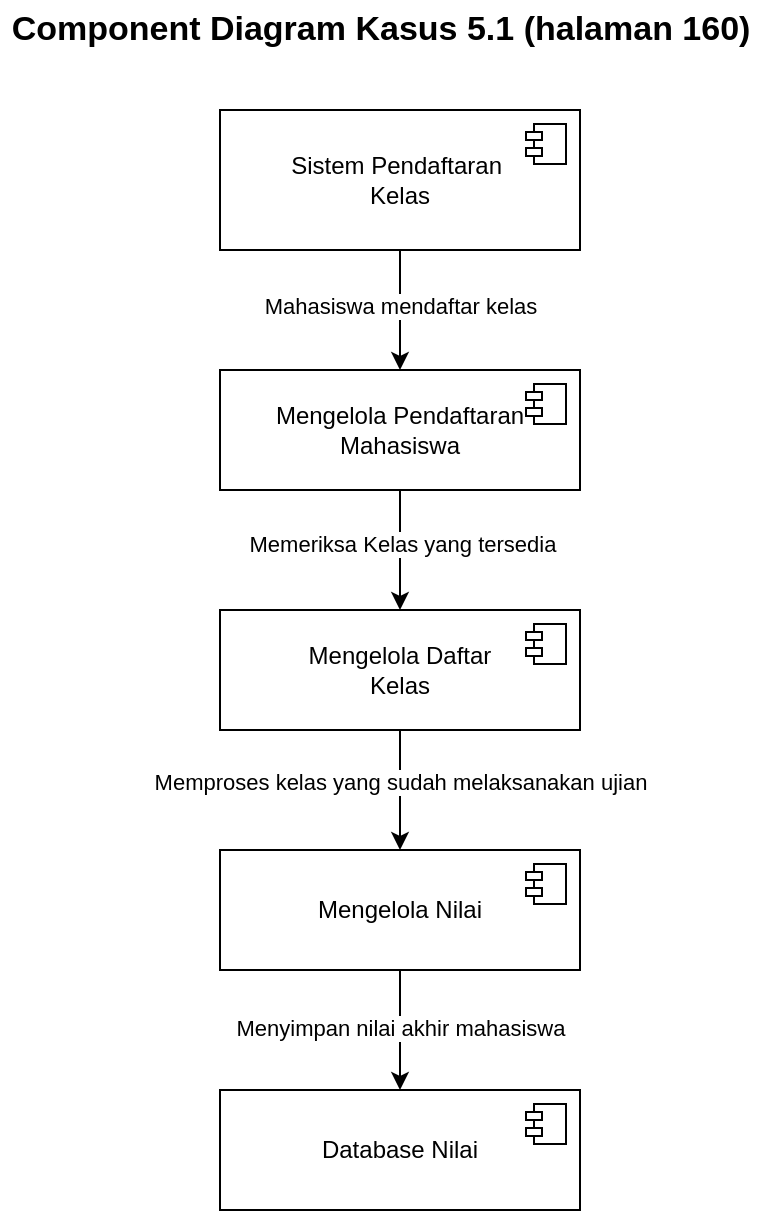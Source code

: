 <mxfile version="24.7.17">
  <diagram name="Page-1" id="0bCPitz_JlMa1Hymxe_T">
    <mxGraphModel grid="1" page="1" gridSize="10" guides="1" tooltips="1" connect="1" arrows="1" fold="1" pageScale="1" pageWidth="850" pageHeight="1100" math="0" shadow="0">
      <root>
        <mxCell id="0" />
        <mxCell id="1" parent="0" />
        <mxCell id="uCcJAM2luQ4EJesOnT1I-7" style="edgeStyle=orthogonalEdgeStyle;rounded=0;orthogonalLoop=1;jettySize=auto;html=1;exitX=0.5;exitY=1;exitDx=0;exitDy=0;entryX=0.5;entryY=0;entryDx=0;entryDy=0;" edge="1" parent="1" source="uCcJAM2luQ4EJesOnT1I-1" target="uCcJAM2luQ4EJesOnT1I-3">
          <mxGeometry relative="1" as="geometry" />
        </mxCell>
        <mxCell id="uCcJAM2luQ4EJesOnT1I-8" value="Mahasiswa mendaftar kelas" style="edgeLabel;html=1;align=center;verticalAlign=middle;resizable=0;points=[];" connectable="0" vertex="1" parent="uCcJAM2luQ4EJesOnT1I-7">
          <mxGeometry x="-0.078" relative="1" as="geometry">
            <mxPoint as="offset" />
          </mxGeometry>
        </mxCell>
        <mxCell id="uCcJAM2luQ4EJesOnT1I-1" value="Sistem Pendaftaran&amp;nbsp;&lt;div&gt;Kelas&lt;/div&gt;" style="html=1;dropTarget=0;whiteSpace=wrap;" vertex="1" parent="1">
          <mxGeometry x="320" y="80" width="180" height="70" as="geometry" />
        </mxCell>
        <mxCell id="uCcJAM2luQ4EJesOnT1I-2" value="" style="shape=module;jettyWidth=8;jettyHeight=4;" vertex="1" parent="uCcJAM2luQ4EJesOnT1I-1">
          <mxGeometry x="1" width="20" height="20" relative="1" as="geometry">
            <mxPoint x="-27" y="7" as="offset" />
          </mxGeometry>
        </mxCell>
        <mxCell id="uCcJAM2luQ4EJesOnT1I-9" style="edgeStyle=orthogonalEdgeStyle;rounded=0;orthogonalLoop=1;jettySize=auto;html=1;exitX=0.5;exitY=1;exitDx=0;exitDy=0;entryX=0.5;entryY=0;entryDx=0;entryDy=0;" edge="1" parent="1" source="uCcJAM2luQ4EJesOnT1I-3" target="uCcJAM2luQ4EJesOnT1I-5">
          <mxGeometry relative="1" as="geometry" />
        </mxCell>
        <mxCell id="uCcJAM2luQ4EJesOnT1I-10" value="Memeriksa Kelas yang tersedia" style="edgeLabel;html=1;align=center;verticalAlign=middle;resizable=0;points=[];" connectable="0" vertex="1" parent="uCcJAM2luQ4EJesOnT1I-9">
          <mxGeometry x="-0.1" y="1" relative="1" as="geometry">
            <mxPoint as="offset" />
          </mxGeometry>
        </mxCell>
        <mxCell id="uCcJAM2luQ4EJesOnT1I-3" value="Mengelola Pendaftaran&lt;div&gt;Mahasiswa&lt;/div&gt;" style="html=1;dropTarget=0;whiteSpace=wrap;" vertex="1" parent="1">
          <mxGeometry x="320" y="210" width="180" height="60" as="geometry" />
        </mxCell>
        <mxCell id="uCcJAM2luQ4EJesOnT1I-4" value="" style="shape=module;jettyWidth=8;jettyHeight=4;" vertex="1" parent="uCcJAM2luQ4EJesOnT1I-3">
          <mxGeometry x="1" width="20" height="20" relative="1" as="geometry">
            <mxPoint x="-27" y="7" as="offset" />
          </mxGeometry>
        </mxCell>
        <mxCell id="uCcJAM2luQ4EJesOnT1I-15" style="edgeStyle=orthogonalEdgeStyle;rounded=0;orthogonalLoop=1;jettySize=auto;html=1;exitX=0.5;exitY=1;exitDx=0;exitDy=0;" edge="1" parent="1" source="uCcJAM2luQ4EJesOnT1I-5" target="uCcJAM2luQ4EJesOnT1I-13">
          <mxGeometry relative="1" as="geometry" />
        </mxCell>
        <mxCell id="uCcJAM2luQ4EJesOnT1I-16" value="Memproses kelas yang sudah melaksanakan ujian" style="edgeLabel;html=1;align=center;verticalAlign=middle;resizable=0;points=[];" connectable="0" vertex="1" parent="uCcJAM2luQ4EJesOnT1I-15">
          <mxGeometry x="-0.133" relative="1" as="geometry">
            <mxPoint as="offset" />
          </mxGeometry>
        </mxCell>
        <mxCell id="uCcJAM2luQ4EJesOnT1I-5" value="Mengelola Daftar&lt;div&gt;Kelas&lt;/div&gt;" style="html=1;dropTarget=0;whiteSpace=wrap;" vertex="1" parent="1">
          <mxGeometry x="320" y="330" width="180" height="60" as="geometry" />
        </mxCell>
        <mxCell id="uCcJAM2luQ4EJesOnT1I-6" value="" style="shape=module;jettyWidth=8;jettyHeight=4;" vertex="1" parent="uCcJAM2luQ4EJesOnT1I-5">
          <mxGeometry x="1" width="20" height="20" relative="1" as="geometry">
            <mxPoint x="-27" y="7" as="offset" />
          </mxGeometry>
        </mxCell>
        <mxCell id="uCcJAM2luQ4EJesOnT1I-19" style="edgeStyle=orthogonalEdgeStyle;rounded=0;orthogonalLoop=1;jettySize=auto;html=1;exitX=0.5;exitY=1;exitDx=0;exitDy=0;entryX=0.5;entryY=0;entryDx=0;entryDy=0;" edge="1" parent="1" source="uCcJAM2luQ4EJesOnT1I-13" target="uCcJAM2luQ4EJesOnT1I-17">
          <mxGeometry relative="1" as="geometry" />
        </mxCell>
        <mxCell id="uCcJAM2luQ4EJesOnT1I-20" value="Menyimpan nilai akhir mahasiswa" style="edgeLabel;html=1;align=center;verticalAlign=middle;resizable=0;points=[];" connectable="0" vertex="1" parent="uCcJAM2luQ4EJesOnT1I-19">
          <mxGeometry x="-0.044" relative="1" as="geometry">
            <mxPoint as="offset" />
          </mxGeometry>
        </mxCell>
        <mxCell id="uCcJAM2luQ4EJesOnT1I-13" value="Mengelola Nilai" style="html=1;dropTarget=0;whiteSpace=wrap;" vertex="1" parent="1">
          <mxGeometry x="320" y="450" width="180" height="60" as="geometry" />
        </mxCell>
        <mxCell id="uCcJAM2luQ4EJesOnT1I-14" value="" style="shape=module;jettyWidth=8;jettyHeight=4;" vertex="1" parent="uCcJAM2luQ4EJesOnT1I-13">
          <mxGeometry x="1" width="20" height="20" relative="1" as="geometry">
            <mxPoint x="-27" y="7" as="offset" />
          </mxGeometry>
        </mxCell>
        <mxCell id="uCcJAM2luQ4EJesOnT1I-17" value="Database Nilai" style="html=1;dropTarget=0;whiteSpace=wrap;" vertex="1" parent="1">
          <mxGeometry x="320" y="570" width="180" height="60" as="geometry" />
        </mxCell>
        <mxCell id="uCcJAM2luQ4EJesOnT1I-18" value="" style="shape=module;jettyWidth=8;jettyHeight=4;" vertex="1" parent="uCcJAM2luQ4EJesOnT1I-17">
          <mxGeometry x="1" width="20" height="20" relative="1" as="geometry">
            <mxPoint x="-27" y="7" as="offset" />
          </mxGeometry>
        </mxCell>
        <mxCell id="uCcJAM2luQ4EJesOnT1I-22" value="Component Diagram Kasus 5.1 (halaman 160)" style="text;html=1;align=center;verticalAlign=middle;resizable=0;points=[];autosize=1;strokeColor=none;fillColor=none;fontSize=17;fontStyle=1" vertex="1" parent="1">
          <mxGeometry x="210" y="25" width="380" height="30" as="geometry" />
        </mxCell>
      </root>
    </mxGraphModel>
  </diagram>
</mxfile>
